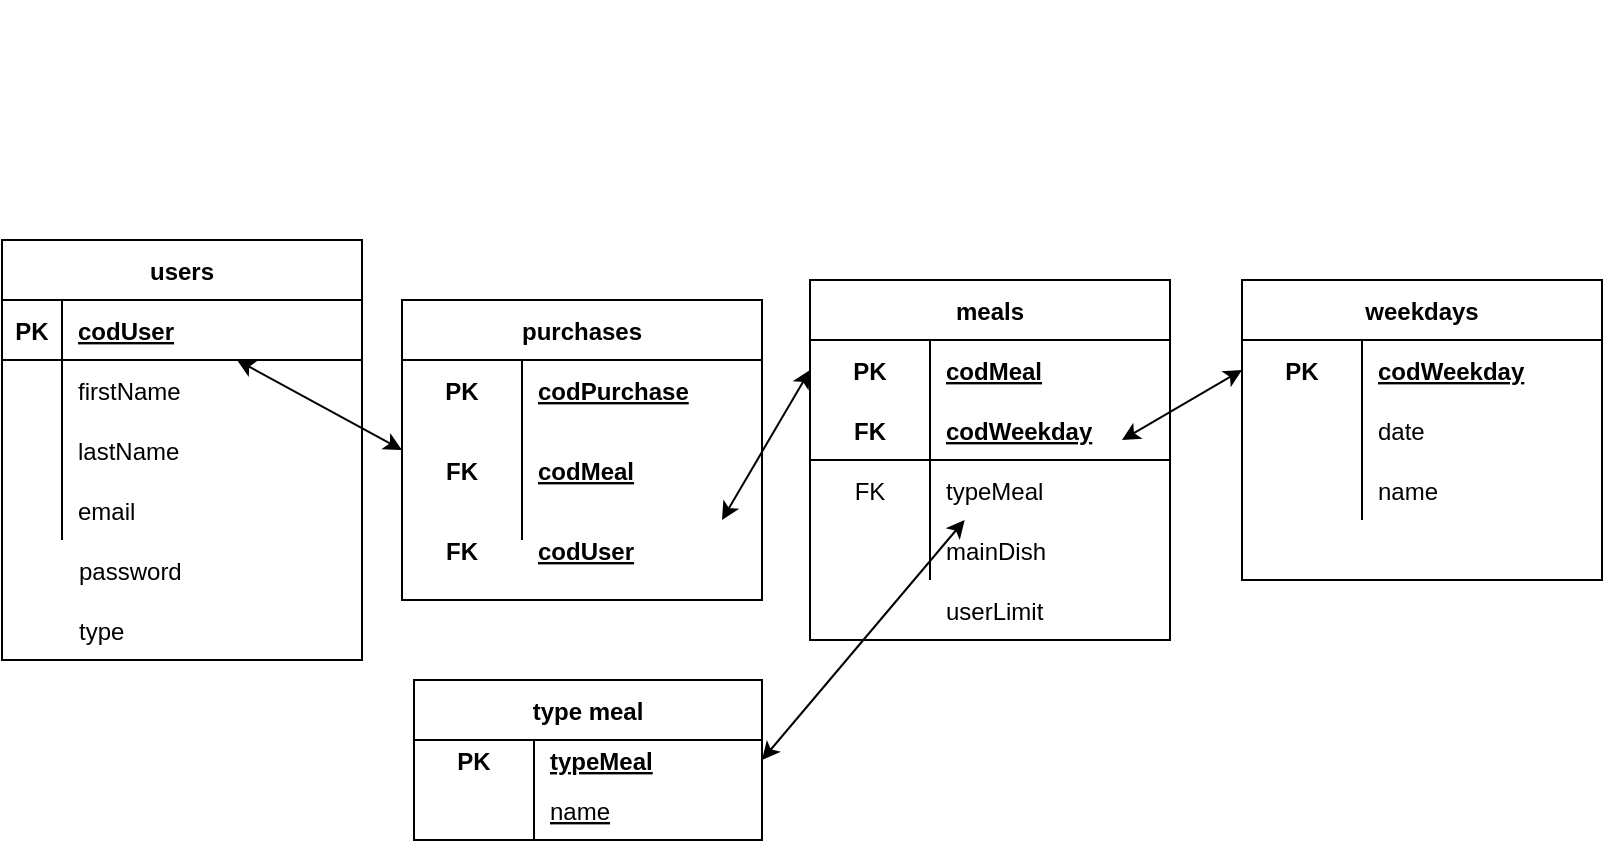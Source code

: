 <mxfile version="15.5.9" type="device"><diagram id="Xyr969KOMSZwpjVr2xSg" name="Page-1"><mxGraphModel dx="1038" dy="556" grid="1" gridSize="10" guides="1" tooltips="1" connect="1" arrows="1" fold="1" page="1" pageScale="1" pageWidth="827" pageHeight="1169" math="0" shadow="0"><root><mxCell id="0"/><mxCell id="1" parent="0"/><mxCell id="pWGAan2U71SMH0lJjc-j-7" value="" style="endArrow=classic;startArrow=classic;html=1;rounded=0;entryX=0;entryY=0.5;entryDx=0;entryDy=0;" parent="1" edge="1" source="rXzDC1S-3HmbVTUK9-Rp-5"><mxGeometry width="50" height="50" relative="1" as="geometry"><mxPoint x="140" y="288.79" as="sourcePoint"/><mxPoint x="200" y="285" as="targetPoint"/></mxGeometry></mxCell><mxCell id="rXzDC1S-3HmbVTUK9-Rp-19" value="" style="group" vertex="1" connectable="0" parent="1"><mxGeometry y="180" width="180.5" height="210" as="geometry"/></mxCell><mxCell id="rXzDC1S-3HmbVTUK9-Rp-4" value="users" style="shape=table;startSize=30;container=1;collapsible=1;childLayout=tableLayout;fixedRows=1;rowLines=0;fontStyle=1;align=center;resizeLast=1;" vertex="1" parent="rXzDC1S-3HmbVTUK9-Rp-19"><mxGeometry width="180" height="210" as="geometry"/></mxCell><mxCell id="rXzDC1S-3HmbVTUK9-Rp-5" value="" style="shape=partialRectangle;collapsible=0;dropTarget=0;pointerEvents=0;fillColor=none;top=0;left=0;bottom=1;right=0;points=[[0,0.5],[1,0.5]];portConstraint=eastwest;" vertex="1" parent="rXzDC1S-3HmbVTUK9-Rp-4"><mxGeometry y="30" width="180" height="30" as="geometry"/></mxCell><mxCell id="rXzDC1S-3HmbVTUK9-Rp-6" value="PK" style="shape=partialRectangle;connectable=0;fillColor=none;top=0;left=0;bottom=0;right=0;fontStyle=1;overflow=hidden;" vertex="1" parent="rXzDC1S-3HmbVTUK9-Rp-5"><mxGeometry width="30" height="30" as="geometry"><mxRectangle width="30" height="30" as="alternateBounds"/></mxGeometry></mxCell><mxCell id="rXzDC1S-3HmbVTUK9-Rp-7" value="codUser" style="shape=partialRectangle;connectable=0;fillColor=none;top=0;left=0;bottom=0;right=0;align=left;spacingLeft=6;fontStyle=5;overflow=hidden;" vertex="1" parent="rXzDC1S-3HmbVTUK9-Rp-5"><mxGeometry x="30" width="150" height="30" as="geometry"><mxRectangle width="150" height="30" as="alternateBounds"/></mxGeometry></mxCell><mxCell id="rXzDC1S-3HmbVTUK9-Rp-8" value="" style="shape=partialRectangle;collapsible=0;dropTarget=0;pointerEvents=0;fillColor=none;top=0;left=0;bottom=0;right=0;points=[[0,0.5],[1,0.5]];portConstraint=eastwest;" vertex="1" parent="rXzDC1S-3HmbVTUK9-Rp-4"><mxGeometry y="60" width="180" height="30" as="geometry"/></mxCell><mxCell id="rXzDC1S-3HmbVTUK9-Rp-9" value="" style="shape=partialRectangle;connectable=0;fillColor=none;top=0;left=0;bottom=0;right=0;editable=1;overflow=hidden;" vertex="1" parent="rXzDC1S-3HmbVTUK9-Rp-8"><mxGeometry width="30" height="30" as="geometry"><mxRectangle width="30" height="30" as="alternateBounds"/></mxGeometry></mxCell><mxCell id="rXzDC1S-3HmbVTUK9-Rp-10" value="firstName" style="shape=partialRectangle;connectable=0;fillColor=none;top=0;left=0;bottom=0;right=0;align=left;spacingLeft=6;overflow=hidden;" vertex="1" parent="rXzDC1S-3HmbVTUK9-Rp-8"><mxGeometry x="30" width="150" height="30" as="geometry"><mxRectangle width="150" height="30" as="alternateBounds"/></mxGeometry></mxCell><mxCell id="rXzDC1S-3HmbVTUK9-Rp-11" value="" style="shape=partialRectangle;collapsible=0;dropTarget=0;pointerEvents=0;fillColor=none;top=0;left=0;bottom=0;right=0;points=[[0,0.5],[1,0.5]];portConstraint=eastwest;" vertex="1" parent="rXzDC1S-3HmbVTUK9-Rp-4"><mxGeometry y="90" width="180" height="30" as="geometry"/></mxCell><mxCell id="rXzDC1S-3HmbVTUK9-Rp-12" value="" style="shape=partialRectangle;connectable=0;fillColor=none;top=0;left=0;bottom=0;right=0;editable=1;overflow=hidden;" vertex="1" parent="rXzDC1S-3HmbVTUK9-Rp-11"><mxGeometry width="30" height="30" as="geometry"><mxRectangle width="30" height="30" as="alternateBounds"/></mxGeometry></mxCell><mxCell id="rXzDC1S-3HmbVTUK9-Rp-13" value="lastName" style="shape=partialRectangle;connectable=0;fillColor=none;top=0;left=0;bottom=0;right=0;align=left;spacingLeft=6;overflow=hidden;" vertex="1" parent="rXzDC1S-3HmbVTUK9-Rp-11"><mxGeometry x="30" width="150" height="30" as="geometry"><mxRectangle width="150" height="30" as="alternateBounds"/></mxGeometry></mxCell><mxCell id="rXzDC1S-3HmbVTUK9-Rp-14" value="" style="shape=partialRectangle;collapsible=0;dropTarget=0;pointerEvents=0;fillColor=none;top=0;left=0;bottom=0;right=0;points=[[0,0.5],[1,0.5]];portConstraint=eastwest;" vertex="1" parent="rXzDC1S-3HmbVTUK9-Rp-4"><mxGeometry y="120" width="180" height="30" as="geometry"/></mxCell><mxCell id="rXzDC1S-3HmbVTUK9-Rp-15" value="" style="shape=partialRectangle;connectable=0;fillColor=none;top=0;left=0;bottom=0;right=0;editable=1;overflow=hidden;" vertex="1" parent="rXzDC1S-3HmbVTUK9-Rp-14"><mxGeometry width="30" height="30" as="geometry"><mxRectangle width="30" height="30" as="alternateBounds"/></mxGeometry></mxCell><mxCell id="rXzDC1S-3HmbVTUK9-Rp-16" value="email" style="shape=partialRectangle;connectable=0;fillColor=none;top=0;left=0;bottom=0;right=0;align=left;spacingLeft=6;overflow=hidden;" vertex="1" parent="rXzDC1S-3HmbVTUK9-Rp-14"><mxGeometry x="30" width="150" height="30" as="geometry"><mxRectangle width="150" height="30" as="alternateBounds"/></mxGeometry></mxCell><mxCell id="rXzDC1S-3HmbVTUK9-Rp-17" value="password" style="shape=partialRectangle;connectable=0;fillColor=none;top=0;left=0;bottom=0;right=0;align=left;spacingLeft=6;overflow=hidden;" vertex="1" parent="rXzDC1S-3HmbVTUK9-Rp-19"><mxGeometry x="30.5" y="150" width="150" height="30" as="geometry"><mxRectangle width="150" height="30" as="alternateBounds"/></mxGeometry></mxCell><mxCell id="rXzDC1S-3HmbVTUK9-Rp-18" value="type" style="shape=partialRectangle;connectable=0;fillColor=none;top=0;left=0;bottom=0;right=0;align=left;spacingLeft=6;overflow=hidden;" vertex="1" parent="rXzDC1S-3HmbVTUK9-Rp-19"><mxGeometry x="30.5" y="180" width="150" height="30" as="geometry"><mxRectangle width="150" height="30" as="alternateBounds"/></mxGeometry></mxCell><mxCell id="rXzDC1S-3HmbVTUK9-Rp-68" value="" style="group" vertex="1" connectable="0" parent="1"><mxGeometry x="360" y="60" width="180" height="180" as="geometry"/></mxCell><mxCell id="rXzDC1S-3HmbVTUK9-Rp-69" value="" style="group" vertex="1" connectable="0" parent="rXzDC1S-3HmbVTUK9-Rp-68"><mxGeometry x="44" y="140" width="180" height="180" as="geometry"/></mxCell><mxCell id="rXzDC1S-3HmbVTUK9-Rp-52" value="meals" style="shape=table;startSize=30;container=1;collapsible=1;childLayout=tableLayout;fixedRows=1;rowLines=0;fontStyle=1;align=center;resizeLast=1;" vertex="1" parent="rXzDC1S-3HmbVTUK9-Rp-69"><mxGeometry width="180" height="180" as="geometry"/></mxCell><mxCell id="rXzDC1S-3HmbVTUK9-Rp-53" value="" style="shape=partialRectangle;collapsible=0;dropTarget=0;pointerEvents=0;fillColor=none;top=0;left=0;bottom=0;right=0;points=[[0,0.5],[1,0.5]];portConstraint=eastwest;" vertex="1" parent="rXzDC1S-3HmbVTUK9-Rp-52"><mxGeometry y="30" width="180" height="30" as="geometry"/></mxCell><mxCell id="rXzDC1S-3HmbVTUK9-Rp-54" value="PK" style="shape=partialRectangle;connectable=0;fillColor=none;top=0;left=0;bottom=0;right=0;fontStyle=1;overflow=hidden;" vertex="1" parent="rXzDC1S-3HmbVTUK9-Rp-53"><mxGeometry width="60" height="30" as="geometry"><mxRectangle width="60" height="30" as="alternateBounds"/></mxGeometry></mxCell><mxCell id="rXzDC1S-3HmbVTUK9-Rp-55" value="codMeal" style="shape=partialRectangle;connectable=0;fillColor=none;top=0;left=0;bottom=0;right=0;align=left;spacingLeft=6;fontStyle=5;overflow=hidden;" vertex="1" parent="rXzDC1S-3HmbVTUK9-Rp-53"><mxGeometry x="60" width="120" height="30" as="geometry"><mxRectangle width="120" height="30" as="alternateBounds"/></mxGeometry></mxCell><mxCell id="rXzDC1S-3HmbVTUK9-Rp-56" value="" style="shape=partialRectangle;collapsible=0;dropTarget=0;pointerEvents=0;fillColor=none;top=0;left=0;bottom=1;right=0;points=[[0,0.5],[1,0.5]];portConstraint=eastwest;" vertex="1" parent="rXzDC1S-3HmbVTUK9-Rp-52"><mxGeometry y="60" width="180" height="30" as="geometry"/></mxCell><mxCell id="rXzDC1S-3HmbVTUK9-Rp-57" value="FK" style="shape=partialRectangle;connectable=0;fillColor=none;top=0;left=0;bottom=0;right=0;fontStyle=1;overflow=hidden;" vertex="1" parent="rXzDC1S-3HmbVTUK9-Rp-56"><mxGeometry width="60" height="30" as="geometry"><mxRectangle width="60" height="30" as="alternateBounds"/></mxGeometry></mxCell><mxCell id="rXzDC1S-3HmbVTUK9-Rp-58" value="codWeekday" style="shape=partialRectangle;connectable=0;fillColor=none;top=0;left=0;bottom=0;right=0;align=left;spacingLeft=6;fontStyle=5;overflow=hidden;" vertex="1" parent="rXzDC1S-3HmbVTUK9-Rp-56"><mxGeometry x="60" width="120" height="30" as="geometry"><mxRectangle width="120" height="30" as="alternateBounds"/></mxGeometry></mxCell><mxCell id="rXzDC1S-3HmbVTUK9-Rp-59" value="" style="shape=partialRectangle;collapsible=0;dropTarget=0;pointerEvents=0;fillColor=none;top=0;left=0;bottom=0;right=0;points=[[0,0.5],[1,0.5]];portConstraint=eastwest;" vertex="1" parent="rXzDC1S-3HmbVTUK9-Rp-52"><mxGeometry y="90" width="180" height="30" as="geometry"/></mxCell><mxCell id="rXzDC1S-3HmbVTUK9-Rp-60" value="FK" style="shape=partialRectangle;connectable=0;fillColor=none;top=0;left=0;bottom=0;right=0;editable=1;overflow=hidden;" vertex="1" parent="rXzDC1S-3HmbVTUK9-Rp-59"><mxGeometry width="60" height="30" as="geometry"><mxRectangle width="60" height="30" as="alternateBounds"/></mxGeometry></mxCell><mxCell id="rXzDC1S-3HmbVTUK9-Rp-61" value="typeMeal" style="shape=partialRectangle;connectable=0;fillColor=none;top=0;left=0;bottom=0;right=0;align=left;spacingLeft=6;overflow=hidden;" vertex="1" parent="rXzDC1S-3HmbVTUK9-Rp-59"><mxGeometry x="60" width="120" height="30" as="geometry"><mxRectangle width="120" height="30" as="alternateBounds"/></mxGeometry></mxCell><mxCell id="rXzDC1S-3HmbVTUK9-Rp-62" value="" style="shape=partialRectangle;collapsible=0;dropTarget=0;pointerEvents=0;fillColor=none;top=0;left=0;bottom=0;right=0;points=[[0,0.5],[1,0.5]];portConstraint=eastwest;" vertex="1" parent="rXzDC1S-3HmbVTUK9-Rp-52"><mxGeometry y="120" width="180" height="30" as="geometry"/></mxCell><mxCell id="rXzDC1S-3HmbVTUK9-Rp-63" value="" style="shape=partialRectangle;connectable=0;fillColor=none;top=0;left=0;bottom=0;right=0;editable=1;overflow=hidden;" vertex="1" parent="rXzDC1S-3HmbVTUK9-Rp-62"><mxGeometry width="60" height="30" as="geometry"><mxRectangle width="60" height="30" as="alternateBounds"/></mxGeometry></mxCell><mxCell id="rXzDC1S-3HmbVTUK9-Rp-64" value="mainDish" style="shape=partialRectangle;connectable=0;fillColor=none;top=0;left=0;bottom=0;right=0;align=left;spacingLeft=6;overflow=hidden;" vertex="1" parent="rXzDC1S-3HmbVTUK9-Rp-62"><mxGeometry x="60" width="120" height="30" as="geometry"><mxRectangle width="120" height="30" as="alternateBounds"/></mxGeometry></mxCell><mxCell id="rXzDC1S-3HmbVTUK9-Rp-67" value="userLimit" style="shape=partialRectangle;connectable=0;fillColor=none;top=0;left=0;bottom=0;right=0;align=left;spacingLeft=6;overflow=hidden;" vertex="1" parent="rXzDC1S-3HmbVTUK9-Rp-69"><mxGeometry x="60" y="150" width="120" height="30" as="geometry"><mxRectangle width="120" height="30" as="alternateBounds"/></mxGeometry></mxCell><mxCell id="rXzDC1S-3HmbVTUK9-Rp-102" value="" style="endArrow=classic;startArrow=classic;html=1;rounded=0;entryX=0;entryY=0.5;entryDx=0;entryDy=0;" edge="1" parent="rXzDC1S-3HmbVTUK9-Rp-69" target="rXzDC1S-3HmbVTUK9-Rp-53"><mxGeometry width="50" height="50" relative="1" as="geometry"><mxPoint x="-44" y="120" as="sourcePoint"/><mxPoint x="38.5" y="165" as="targetPoint"/></mxGeometry></mxCell><mxCell id="rXzDC1S-3HmbVTUK9-Rp-71" value="weekdays" style="shape=table;startSize=30;container=1;collapsible=1;childLayout=tableLayout;fixedRows=1;rowLines=0;fontStyle=1;align=center;resizeLast=1;" vertex="1" parent="1"><mxGeometry x="620" y="200" width="180" height="150" as="geometry"/></mxCell><mxCell id="rXzDC1S-3HmbVTUK9-Rp-72" value="" style="shape=partialRectangle;collapsible=0;dropTarget=0;pointerEvents=0;fillColor=none;top=0;left=0;bottom=0;right=0;points=[[0,0.5],[1,0.5]];portConstraint=eastwest;" vertex="1" parent="rXzDC1S-3HmbVTUK9-Rp-71"><mxGeometry y="30" width="180" height="30" as="geometry"/></mxCell><mxCell id="rXzDC1S-3HmbVTUK9-Rp-73" value="PK" style="shape=partialRectangle;connectable=0;fillColor=none;top=0;left=0;bottom=0;right=0;fontStyle=1;overflow=hidden;" vertex="1" parent="rXzDC1S-3HmbVTUK9-Rp-72"><mxGeometry width="60" height="30" as="geometry"><mxRectangle width="60" height="30" as="alternateBounds"/></mxGeometry></mxCell><mxCell id="rXzDC1S-3HmbVTUK9-Rp-74" value="codWeekday" style="shape=partialRectangle;connectable=0;fillColor=none;top=0;left=0;bottom=0;right=0;align=left;spacingLeft=6;fontStyle=5;overflow=hidden;" vertex="1" parent="rXzDC1S-3HmbVTUK9-Rp-72"><mxGeometry x="60" width="120" height="30" as="geometry"><mxRectangle width="120" height="30" as="alternateBounds"/></mxGeometry></mxCell><mxCell id="rXzDC1S-3HmbVTUK9-Rp-78" value="" style="shape=partialRectangle;collapsible=0;dropTarget=0;pointerEvents=0;fillColor=none;top=0;left=0;bottom=0;right=0;points=[[0,0.5],[1,0.5]];portConstraint=eastwest;" vertex="1" parent="rXzDC1S-3HmbVTUK9-Rp-71"><mxGeometry y="60" width="180" height="30" as="geometry"/></mxCell><mxCell id="rXzDC1S-3HmbVTUK9-Rp-79" value="" style="shape=partialRectangle;connectable=0;fillColor=none;top=0;left=0;bottom=0;right=0;editable=1;overflow=hidden;" vertex="1" parent="rXzDC1S-3HmbVTUK9-Rp-78"><mxGeometry width="60" height="30" as="geometry"><mxRectangle width="60" height="30" as="alternateBounds"/></mxGeometry></mxCell><mxCell id="rXzDC1S-3HmbVTUK9-Rp-80" value="date" style="shape=partialRectangle;connectable=0;fillColor=none;top=0;left=0;bottom=0;right=0;align=left;spacingLeft=6;overflow=hidden;" vertex="1" parent="rXzDC1S-3HmbVTUK9-Rp-78"><mxGeometry x="60" width="120" height="30" as="geometry"><mxRectangle width="120" height="30" as="alternateBounds"/></mxGeometry></mxCell><mxCell id="rXzDC1S-3HmbVTUK9-Rp-81" value="" style="shape=partialRectangle;collapsible=0;dropTarget=0;pointerEvents=0;fillColor=none;top=0;left=0;bottom=0;right=0;points=[[0,0.5],[1,0.5]];portConstraint=eastwest;" vertex="1" parent="rXzDC1S-3HmbVTUK9-Rp-71"><mxGeometry y="90" width="180" height="30" as="geometry"/></mxCell><mxCell id="rXzDC1S-3HmbVTUK9-Rp-82" value="" style="shape=partialRectangle;connectable=0;fillColor=none;top=0;left=0;bottom=0;right=0;editable=1;overflow=hidden;" vertex="1" parent="rXzDC1S-3HmbVTUK9-Rp-81"><mxGeometry width="60" height="30" as="geometry"><mxRectangle width="60" height="30" as="alternateBounds"/></mxGeometry></mxCell><mxCell id="rXzDC1S-3HmbVTUK9-Rp-83" value="" style="shape=partialRectangle;connectable=0;fillColor=none;top=0;left=0;bottom=0;right=0;align=left;spacingLeft=6;overflow=hidden;" vertex="1" parent="rXzDC1S-3HmbVTUK9-Rp-81"><mxGeometry x="60" width="120" height="30" as="geometry"><mxRectangle width="120" height="30" as="alternateBounds"/></mxGeometry></mxCell><mxCell id="rXzDC1S-3HmbVTUK9-Rp-85" value="type meal" style="shape=table;startSize=30;container=1;collapsible=1;childLayout=tableLayout;fixedRows=1;rowLines=0;fontStyle=1;align=center;resizeLast=1;strokeColor=default;" vertex="1" parent="1"><mxGeometry x="206" y="400" width="174" height="80" as="geometry"/></mxCell><mxCell id="rXzDC1S-3HmbVTUK9-Rp-86" value="" style="shape=partialRectangle;collapsible=0;dropTarget=0;pointerEvents=0;fillColor=none;top=0;left=0;bottom=0;right=0;points=[[0,0.5],[1,0.5]];portConstraint=eastwest;" vertex="1" parent="rXzDC1S-3HmbVTUK9-Rp-85"><mxGeometry y="30" width="174" height="20" as="geometry"/></mxCell><mxCell id="rXzDC1S-3HmbVTUK9-Rp-87" value="PK" style="shape=partialRectangle;connectable=0;fillColor=none;top=0;left=0;bottom=0;right=0;fontStyle=1;overflow=hidden;" vertex="1" parent="rXzDC1S-3HmbVTUK9-Rp-86"><mxGeometry width="60" height="20" as="geometry"><mxRectangle width="60" height="20" as="alternateBounds"/></mxGeometry></mxCell><mxCell id="rXzDC1S-3HmbVTUK9-Rp-88" value="typeMeal" style="shape=partialRectangle;connectable=0;fillColor=none;top=0;left=0;bottom=0;right=0;align=left;spacingLeft=6;fontStyle=5;overflow=hidden;" vertex="1" parent="rXzDC1S-3HmbVTUK9-Rp-86"><mxGeometry x="60" width="114" height="20" as="geometry"><mxRectangle width="114" height="20" as="alternateBounds"/></mxGeometry></mxCell><mxCell id="rXzDC1S-3HmbVTUK9-Rp-89" value="" style="shape=partialRectangle;collapsible=0;dropTarget=0;pointerEvents=0;fillColor=none;top=0;left=0;bottom=1;right=0;points=[[0,0.5],[1,0.5]];portConstraint=eastwest;" vertex="1" parent="rXzDC1S-3HmbVTUK9-Rp-85"><mxGeometry y="50" width="174" height="30" as="geometry"/></mxCell><mxCell id="rXzDC1S-3HmbVTUK9-Rp-90" value="" style="shape=partialRectangle;connectable=0;fillColor=none;top=0;left=0;bottom=0;right=0;fontStyle=1;overflow=hidden;" vertex="1" parent="rXzDC1S-3HmbVTUK9-Rp-89"><mxGeometry width="60" height="30" as="geometry"><mxRectangle width="60" height="30" as="alternateBounds"/></mxGeometry></mxCell><mxCell id="rXzDC1S-3HmbVTUK9-Rp-91" value="name" style="shape=partialRectangle;connectable=0;fillColor=none;top=0;left=0;bottom=0;right=0;align=left;spacingLeft=6;fontStyle=4;overflow=hidden;fontColor=default;" vertex="1" parent="rXzDC1S-3HmbVTUK9-Rp-89"><mxGeometry x="60" width="114" height="30" as="geometry"><mxRectangle width="114" height="30" as="alternateBounds"/></mxGeometry></mxCell><mxCell id="rXzDC1S-3HmbVTUK9-Rp-104" value="" style="endArrow=classic;startArrow=classic;html=1;rounded=0;entryX=0;entryY=0.5;entryDx=0;entryDy=0;" edge="1" parent="1" target="rXzDC1S-3HmbVTUK9-Rp-72"><mxGeometry width="50" height="50" relative="1" as="geometry"><mxPoint x="560" y="280" as="sourcePoint"/><mxPoint x="642.5" y="325" as="targetPoint"/></mxGeometry></mxCell><mxCell id="rXzDC1S-3HmbVTUK9-Rp-105" value="name" style="shape=partialRectangle;connectable=0;fillColor=none;top=0;left=0;bottom=0;right=0;align=left;spacingLeft=6;overflow=hidden;" vertex="1" parent="1"><mxGeometry x="680" y="290" width="120" height="30" as="geometry"><mxRectangle width="120" height="30" as="alternateBounds"/></mxGeometry></mxCell><mxCell id="rXzDC1S-3HmbVTUK9-Rp-106" value="" style="endArrow=classic;startArrow=classic;html=1;rounded=0;entryX=1;entryY=0.5;entryDx=0;entryDy=0;" edge="1" parent="1" source="rXzDC1S-3HmbVTUK9-Rp-59" target="rXzDC1S-3HmbVTUK9-Rp-86"><mxGeometry width="50" height="50" relative="1" as="geometry"><mxPoint x="408.75" y="450" as="sourcePoint"/><mxPoint x="491.25" y="495" as="targetPoint"/></mxGeometry></mxCell><mxCell id="rXzDC1S-3HmbVTUK9-Rp-36" value="purchases" style="shape=table;startSize=30;container=1;collapsible=1;childLayout=tableLayout;fixedRows=1;rowLines=0;fontStyle=1;align=center;resizeLast=1;strokeColor=default;" vertex="1" parent="1"><mxGeometry x="200" y="210" width="180" height="150" as="geometry"/></mxCell><mxCell id="rXzDC1S-3HmbVTUK9-Rp-37" value="" style="shape=partialRectangle;collapsible=0;dropTarget=0;pointerEvents=0;fillColor=none;top=0;left=0;bottom=0;right=0;points=[[0,0.5],[1,0.5]];portConstraint=eastwest;" vertex="1" parent="rXzDC1S-3HmbVTUK9-Rp-36"><mxGeometry y="30" width="180" height="30" as="geometry"/></mxCell><mxCell id="rXzDC1S-3HmbVTUK9-Rp-38" value="PK" style="shape=partialRectangle;connectable=0;fillColor=none;top=0;left=0;bottom=0;right=0;fontStyle=1;overflow=hidden;" vertex="1" parent="rXzDC1S-3HmbVTUK9-Rp-37"><mxGeometry width="60" height="30" as="geometry"><mxRectangle width="60" height="30" as="alternateBounds"/></mxGeometry></mxCell><mxCell id="rXzDC1S-3HmbVTUK9-Rp-39" value="codPurchase" style="shape=partialRectangle;connectable=0;fillColor=none;top=0;left=0;bottom=0;right=0;align=left;spacingLeft=6;fontStyle=5;overflow=hidden;" vertex="1" parent="rXzDC1S-3HmbVTUK9-Rp-37"><mxGeometry x="60" width="120" height="30" as="geometry"><mxRectangle width="120" height="30" as="alternateBounds"/></mxGeometry></mxCell><mxCell id="rXzDC1S-3HmbVTUK9-Rp-43" value="" style="shape=partialRectangle;collapsible=0;dropTarget=0;pointerEvents=0;fillColor=none;top=0;left=0;bottom=0;right=0;points=[[0,0.5],[1,0.5]];portConstraint=eastwest;" vertex="1" parent="rXzDC1S-3HmbVTUK9-Rp-36"><mxGeometry y="60" width="180" height="30" as="geometry"/></mxCell><mxCell id="rXzDC1S-3HmbVTUK9-Rp-44" value="" style="shape=partialRectangle;connectable=0;fillColor=none;top=0;left=0;bottom=0;right=0;editable=1;overflow=hidden;" vertex="1" parent="rXzDC1S-3HmbVTUK9-Rp-43"><mxGeometry width="60" height="30" as="geometry"><mxRectangle width="60" height="30" as="alternateBounds"/></mxGeometry></mxCell><mxCell id="rXzDC1S-3HmbVTUK9-Rp-45" value="" style="shape=partialRectangle;connectable=0;fillColor=none;top=0;left=0;bottom=0;right=0;align=left;spacingLeft=6;overflow=hidden;" vertex="1" parent="rXzDC1S-3HmbVTUK9-Rp-43"><mxGeometry x="60" width="120" height="30" as="geometry"><mxRectangle width="120" height="30" as="alternateBounds"/></mxGeometry></mxCell><mxCell id="rXzDC1S-3HmbVTUK9-Rp-46" value="" style="shape=partialRectangle;collapsible=0;dropTarget=0;pointerEvents=0;fillColor=none;top=0;left=0;bottom=0;right=0;points=[[0,0.5],[1,0.5]];portConstraint=eastwest;" vertex="1" parent="rXzDC1S-3HmbVTUK9-Rp-36"><mxGeometry y="90" width="180" height="30" as="geometry"/></mxCell><mxCell id="rXzDC1S-3HmbVTUK9-Rp-47" value="" style="shape=partialRectangle;connectable=0;fillColor=none;top=0;left=0;bottom=0;right=0;editable=1;overflow=hidden;" vertex="1" parent="rXzDC1S-3HmbVTUK9-Rp-46"><mxGeometry width="60" height="30" as="geometry"><mxRectangle width="60" height="30" as="alternateBounds"/></mxGeometry></mxCell><mxCell id="rXzDC1S-3HmbVTUK9-Rp-48" value="" style="shape=partialRectangle;connectable=0;fillColor=none;top=0;left=0;bottom=0;right=0;align=left;spacingLeft=6;overflow=hidden;" vertex="1" parent="rXzDC1S-3HmbVTUK9-Rp-46"><mxGeometry x="60" width="120" height="30" as="geometry"><mxRectangle width="120" height="30" as="alternateBounds"/></mxGeometry></mxCell><mxCell id="rXzDC1S-3HmbVTUK9-Rp-49" value="codMeal" style="shape=partialRectangle;connectable=0;fillColor=none;top=0;left=0;bottom=0;right=0;align=left;spacingLeft=6;fontStyle=5;overflow=hidden;strokeColor=none;" vertex="1" parent="1"><mxGeometry x="260" y="280" width="120" height="30" as="geometry"><mxRectangle width="120" height="30" as="alternateBounds"/></mxGeometry></mxCell><mxCell id="rXzDC1S-3HmbVTUK9-Rp-107" value="codUser" style="shape=partialRectangle;connectable=0;fillColor=none;top=0;left=0;bottom=0;right=0;align=left;spacingLeft=6;fontStyle=5;overflow=hidden;strokeColor=none;" vertex="1" parent="1"><mxGeometry x="260" y="320" width="120" height="30" as="geometry"><mxRectangle width="120" height="30" as="alternateBounds"/></mxGeometry></mxCell><mxCell id="rXzDC1S-3HmbVTUK9-Rp-108" value="FK" style="shape=partialRectangle;connectable=0;fillColor=none;top=0;left=0;bottom=0;right=0;fontStyle=1;overflow=hidden;" vertex="1" parent="1"><mxGeometry x="200" y="280" width="60" height="30" as="geometry"><mxRectangle width="60" height="30" as="alternateBounds"/></mxGeometry></mxCell><mxCell id="rXzDC1S-3HmbVTUK9-Rp-109" value="FK" style="shape=partialRectangle;connectable=0;fillColor=none;top=0;left=0;bottom=0;right=0;fontStyle=1;overflow=hidden;" vertex="1" parent="1"><mxGeometry x="200" y="320" width="60" height="30" as="geometry"><mxRectangle width="60" height="30" as="alternateBounds"/></mxGeometry></mxCell></root></mxGraphModel></diagram></mxfile>